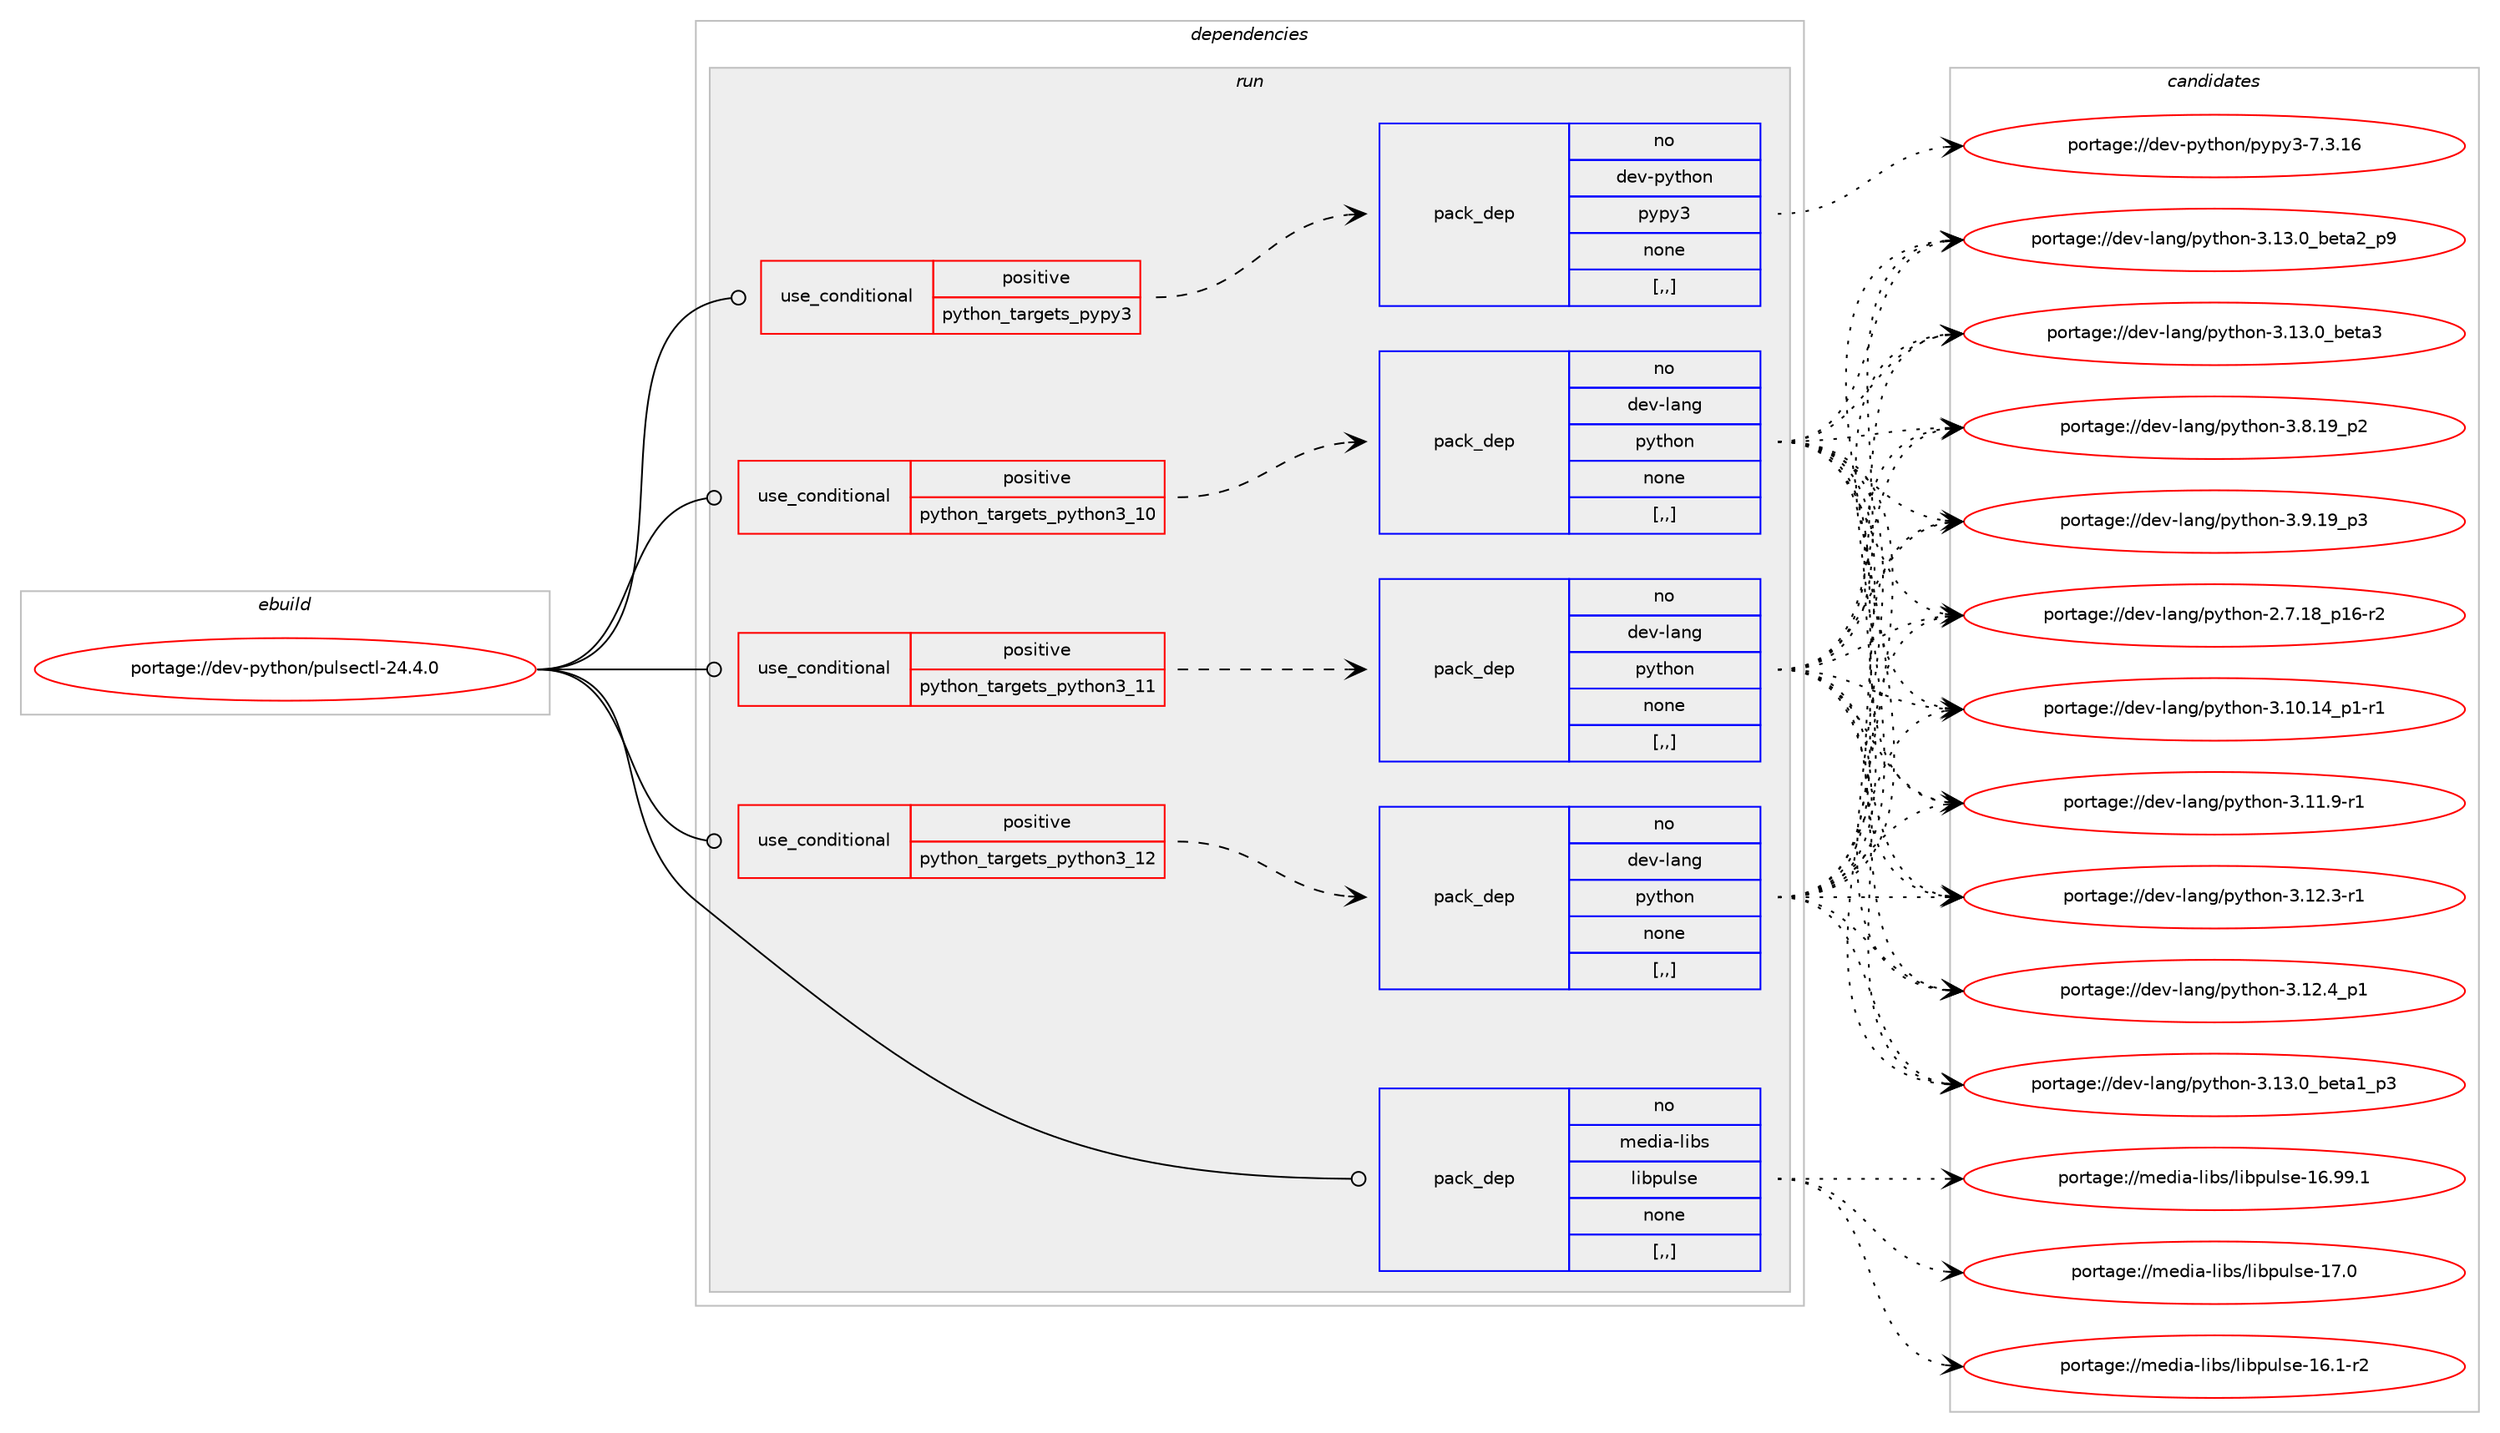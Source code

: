 digraph prolog {

# *************
# Graph options
# *************

newrank=true;
concentrate=true;
compound=true;
graph [rankdir=LR,fontname=Helvetica,fontsize=10,ranksep=1.5];#, ranksep=2.5, nodesep=0.2];
edge  [arrowhead=vee];
node  [fontname=Helvetica,fontsize=10];

# **********
# The ebuild
# **********

subgraph cluster_leftcol {
color=gray;
rank=same;
label=<<i>ebuild</i>>;
id [label="portage://dev-python/pulsectl-24.4.0", color=red, width=4, href="../dev-python/pulsectl-24.4.0.svg"];
}

# ****************
# The dependencies
# ****************

subgraph cluster_midcol {
color=gray;
label=<<i>dependencies</i>>;
subgraph cluster_compile {
fillcolor="#eeeeee";
style=filled;
label=<<i>compile</i>>;
}
subgraph cluster_compileandrun {
fillcolor="#eeeeee";
style=filled;
label=<<i>compile and run</i>>;
}
subgraph cluster_run {
fillcolor="#eeeeee";
style=filled;
label=<<i>run</i>>;
subgraph cond35345 {
dependency151729 [label=<<TABLE BORDER="0" CELLBORDER="1" CELLSPACING="0" CELLPADDING="4"><TR><TD ROWSPAN="3" CELLPADDING="10">use_conditional</TD></TR><TR><TD>positive</TD></TR><TR><TD>python_targets_pypy3</TD></TR></TABLE>>, shape=none, color=red];
subgraph pack115167 {
dependency151730 [label=<<TABLE BORDER="0" CELLBORDER="1" CELLSPACING="0" CELLPADDING="4" WIDTH="220"><TR><TD ROWSPAN="6" CELLPADDING="30">pack_dep</TD></TR><TR><TD WIDTH="110">no</TD></TR><TR><TD>dev-python</TD></TR><TR><TD>pypy3</TD></TR><TR><TD>none</TD></TR><TR><TD>[,,]</TD></TR></TABLE>>, shape=none, color=blue];
}
dependency151729:e -> dependency151730:w [weight=20,style="dashed",arrowhead="vee"];
}
id:e -> dependency151729:w [weight=20,style="solid",arrowhead="odot"];
subgraph cond35346 {
dependency151731 [label=<<TABLE BORDER="0" CELLBORDER="1" CELLSPACING="0" CELLPADDING="4"><TR><TD ROWSPAN="3" CELLPADDING="10">use_conditional</TD></TR><TR><TD>positive</TD></TR><TR><TD>python_targets_python3_10</TD></TR></TABLE>>, shape=none, color=red];
subgraph pack115168 {
dependency151732 [label=<<TABLE BORDER="0" CELLBORDER="1" CELLSPACING="0" CELLPADDING="4" WIDTH="220"><TR><TD ROWSPAN="6" CELLPADDING="30">pack_dep</TD></TR><TR><TD WIDTH="110">no</TD></TR><TR><TD>dev-lang</TD></TR><TR><TD>python</TD></TR><TR><TD>none</TD></TR><TR><TD>[,,]</TD></TR></TABLE>>, shape=none, color=blue];
}
dependency151731:e -> dependency151732:w [weight=20,style="dashed",arrowhead="vee"];
}
id:e -> dependency151731:w [weight=20,style="solid",arrowhead="odot"];
subgraph cond35347 {
dependency151733 [label=<<TABLE BORDER="0" CELLBORDER="1" CELLSPACING="0" CELLPADDING="4"><TR><TD ROWSPAN="3" CELLPADDING="10">use_conditional</TD></TR><TR><TD>positive</TD></TR><TR><TD>python_targets_python3_11</TD></TR></TABLE>>, shape=none, color=red];
subgraph pack115169 {
dependency151734 [label=<<TABLE BORDER="0" CELLBORDER="1" CELLSPACING="0" CELLPADDING="4" WIDTH="220"><TR><TD ROWSPAN="6" CELLPADDING="30">pack_dep</TD></TR><TR><TD WIDTH="110">no</TD></TR><TR><TD>dev-lang</TD></TR><TR><TD>python</TD></TR><TR><TD>none</TD></TR><TR><TD>[,,]</TD></TR></TABLE>>, shape=none, color=blue];
}
dependency151733:e -> dependency151734:w [weight=20,style="dashed",arrowhead="vee"];
}
id:e -> dependency151733:w [weight=20,style="solid",arrowhead="odot"];
subgraph cond35348 {
dependency151735 [label=<<TABLE BORDER="0" CELLBORDER="1" CELLSPACING="0" CELLPADDING="4"><TR><TD ROWSPAN="3" CELLPADDING="10">use_conditional</TD></TR><TR><TD>positive</TD></TR><TR><TD>python_targets_python3_12</TD></TR></TABLE>>, shape=none, color=red];
subgraph pack115170 {
dependency151736 [label=<<TABLE BORDER="0" CELLBORDER="1" CELLSPACING="0" CELLPADDING="4" WIDTH="220"><TR><TD ROWSPAN="6" CELLPADDING="30">pack_dep</TD></TR><TR><TD WIDTH="110">no</TD></TR><TR><TD>dev-lang</TD></TR><TR><TD>python</TD></TR><TR><TD>none</TD></TR><TR><TD>[,,]</TD></TR></TABLE>>, shape=none, color=blue];
}
dependency151735:e -> dependency151736:w [weight=20,style="dashed",arrowhead="vee"];
}
id:e -> dependency151735:w [weight=20,style="solid",arrowhead="odot"];
subgraph pack115171 {
dependency151737 [label=<<TABLE BORDER="0" CELLBORDER="1" CELLSPACING="0" CELLPADDING="4" WIDTH="220"><TR><TD ROWSPAN="6" CELLPADDING="30">pack_dep</TD></TR><TR><TD WIDTH="110">no</TD></TR><TR><TD>media-libs</TD></TR><TR><TD>libpulse</TD></TR><TR><TD>none</TD></TR><TR><TD>[,,]</TD></TR></TABLE>>, shape=none, color=blue];
}
id:e -> dependency151737:w [weight=20,style="solid",arrowhead="odot"];
}
}

# **************
# The candidates
# **************

subgraph cluster_choices {
rank=same;
color=gray;
label=<<i>candidates</i>>;

subgraph choice115167 {
color=black;
nodesep=1;
choice10010111845112121116104111110471121211121215145554651464954 [label="portage://dev-python/pypy3-7.3.16", color=red, width=4,href="../dev-python/pypy3-7.3.16.svg"];
dependency151730:e -> choice10010111845112121116104111110471121211121215145554651464954:w [style=dotted,weight="100"];
}
subgraph choice115168 {
color=black;
nodesep=1;
choice100101118451089711010347112121116104111110455046554649569511249544511450 [label="portage://dev-lang/python-2.7.18_p16-r2", color=red, width=4,href="../dev-lang/python-2.7.18_p16-r2.svg"];
choice100101118451089711010347112121116104111110455146494846495295112494511449 [label="portage://dev-lang/python-3.10.14_p1-r1", color=red, width=4,href="../dev-lang/python-3.10.14_p1-r1.svg"];
choice100101118451089711010347112121116104111110455146494946574511449 [label="portage://dev-lang/python-3.11.9-r1", color=red, width=4,href="../dev-lang/python-3.11.9-r1.svg"];
choice100101118451089711010347112121116104111110455146495046514511449 [label="portage://dev-lang/python-3.12.3-r1", color=red, width=4,href="../dev-lang/python-3.12.3-r1.svg"];
choice100101118451089711010347112121116104111110455146495046529511249 [label="portage://dev-lang/python-3.12.4_p1", color=red, width=4,href="../dev-lang/python-3.12.4_p1.svg"];
choice10010111845108971101034711212111610411111045514649514648959810111697499511251 [label="portage://dev-lang/python-3.13.0_beta1_p3", color=red, width=4,href="../dev-lang/python-3.13.0_beta1_p3.svg"];
choice10010111845108971101034711212111610411111045514649514648959810111697509511257 [label="portage://dev-lang/python-3.13.0_beta2_p9", color=red, width=4,href="../dev-lang/python-3.13.0_beta2_p9.svg"];
choice1001011184510897110103471121211161041111104551464951464895981011169751 [label="portage://dev-lang/python-3.13.0_beta3", color=red, width=4,href="../dev-lang/python-3.13.0_beta3.svg"];
choice100101118451089711010347112121116104111110455146564649579511250 [label="portage://dev-lang/python-3.8.19_p2", color=red, width=4,href="../dev-lang/python-3.8.19_p2.svg"];
choice100101118451089711010347112121116104111110455146574649579511251 [label="portage://dev-lang/python-3.9.19_p3", color=red, width=4,href="../dev-lang/python-3.9.19_p3.svg"];
dependency151732:e -> choice100101118451089711010347112121116104111110455046554649569511249544511450:w [style=dotted,weight="100"];
dependency151732:e -> choice100101118451089711010347112121116104111110455146494846495295112494511449:w [style=dotted,weight="100"];
dependency151732:e -> choice100101118451089711010347112121116104111110455146494946574511449:w [style=dotted,weight="100"];
dependency151732:e -> choice100101118451089711010347112121116104111110455146495046514511449:w [style=dotted,weight="100"];
dependency151732:e -> choice100101118451089711010347112121116104111110455146495046529511249:w [style=dotted,weight="100"];
dependency151732:e -> choice10010111845108971101034711212111610411111045514649514648959810111697499511251:w [style=dotted,weight="100"];
dependency151732:e -> choice10010111845108971101034711212111610411111045514649514648959810111697509511257:w [style=dotted,weight="100"];
dependency151732:e -> choice1001011184510897110103471121211161041111104551464951464895981011169751:w [style=dotted,weight="100"];
dependency151732:e -> choice100101118451089711010347112121116104111110455146564649579511250:w [style=dotted,weight="100"];
dependency151732:e -> choice100101118451089711010347112121116104111110455146574649579511251:w [style=dotted,weight="100"];
}
subgraph choice115169 {
color=black;
nodesep=1;
choice100101118451089711010347112121116104111110455046554649569511249544511450 [label="portage://dev-lang/python-2.7.18_p16-r2", color=red, width=4,href="../dev-lang/python-2.7.18_p16-r2.svg"];
choice100101118451089711010347112121116104111110455146494846495295112494511449 [label="portage://dev-lang/python-3.10.14_p1-r1", color=red, width=4,href="../dev-lang/python-3.10.14_p1-r1.svg"];
choice100101118451089711010347112121116104111110455146494946574511449 [label="portage://dev-lang/python-3.11.9-r1", color=red, width=4,href="../dev-lang/python-3.11.9-r1.svg"];
choice100101118451089711010347112121116104111110455146495046514511449 [label="portage://dev-lang/python-3.12.3-r1", color=red, width=4,href="../dev-lang/python-3.12.3-r1.svg"];
choice100101118451089711010347112121116104111110455146495046529511249 [label="portage://dev-lang/python-3.12.4_p1", color=red, width=4,href="../dev-lang/python-3.12.4_p1.svg"];
choice10010111845108971101034711212111610411111045514649514648959810111697499511251 [label="portage://dev-lang/python-3.13.0_beta1_p3", color=red, width=4,href="../dev-lang/python-3.13.0_beta1_p3.svg"];
choice10010111845108971101034711212111610411111045514649514648959810111697509511257 [label="portage://dev-lang/python-3.13.0_beta2_p9", color=red, width=4,href="../dev-lang/python-3.13.0_beta2_p9.svg"];
choice1001011184510897110103471121211161041111104551464951464895981011169751 [label="portage://dev-lang/python-3.13.0_beta3", color=red, width=4,href="../dev-lang/python-3.13.0_beta3.svg"];
choice100101118451089711010347112121116104111110455146564649579511250 [label="portage://dev-lang/python-3.8.19_p2", color=red, width=4,href="../dev-lang/python-3.8.19_p2.svg"];
choice100101118451089711010347112121116104111110455146574649579511251 [label="portage://dev-lang/python-3.9.19_p3", color=red, width=4,href="../dev-lang/python-3.9.19_p3.svg"];
dependency151734:e -> choice100101118451089711010347112121116104111110455046554649569511249544511450:w [style=dotted,weight="100"];
dependency151734:e -> choice100101118451089711010347112121116104111110455146494846495295112494511449:w [style=dotted,weight="100"];
dependency151734:e -> choice100101118451089711010347112121116104111110455146494946574511449:w [style=dotted,weight="100"];
dependency151734:e -> choice100101118451089711010347112121116104111110455146495046514511449:w [style=dotted,weight="100"];
dependency151734:e -> choice100101118451089711010347112121116104111110455146495046529511249:w [style=dotted,weight="100"];
dependency151734:e -> choice10010111845108971101034711212111610411111045514649514648959810111697499511251:w [style=dotted,weight="100"];
dependency151734:e -> choice10010111845108971101034711212111610411111045514649514648959810111697509511257:w [style=dotted,weight="100"];
dependency151734:e -> choice1001011184510897110103471121211161041111104551464951464895981011169751:w [style=dotted,weight="100"];
dependency151734:e -> choice100101118451089711010347112121116104111110455146564649579511250:w [style=dotted,weight="100"];
dependency151734:e -> choice100101118451089711010347112121116104111110455146574649579511251:w [style=dotted,weight="100"];
}
subgraph choice115170 {
color=black;
nodesep=1;
choice100101118451089711010347112121116104111110455046554649569511249544511450 [label="portage://dev-lang/python-2.7.18_p16-r2", color=red, width=4,href="../dev-lang/python-2.7.18_p16-r2.svg"];
choice100101118451089711010347112121116104111110455146494846495295112494511449 [label="portage://dev-lang/python-3.10.14_p1-r1", color=red, width=4,href="../dev-lang/python-3.10.14_p1-r1.svg"];
choice100101118451089711010347112121116104111110455146494946574511449 [label="portage://dev-lang/python-3.11.9-r1", color=red, width=4,href="../dev-lang/python-3.11.9-r1.svg"];
choice100101118451089711010347112121116104111110455146495046514511449 [label="portage://dev-lang/python-3.12.3-r1", color=red, width=4,href="../dev-lang/python-3.12.3-r1.svg"];
choice100101118451089711010347112121116104111110455146495046529511249 [label="portage://dev-lang/python-3.12.4_p1", color=red, width=4,href="../dev-lang/python-3.12.4_p1.svg"];
choice10010111845108971101034711212111610411111045514649514648959810111697499511251 [label="portage://dev-lang/python-3.13.0_beta1_p3", color=red, width=4,href="../dev-lang/python-3.13.0_beta1_p3.svg"];
choice10010111845108971101034711212111610411111045514649514648959810111697509511257 [label="portage://dev-lang/python-3.13.0_beta2_p9", color=red, width=4,href="../dev-lang/python-3.13.0_beta2_p9.svg"];
choice1001011184510897110103471121211161041111104551464951464895981011169751 [label="portage://dev-lang/python-3.13.0_beta3", color=red, width=4,href="../dev-lang/python-3.13.0_beta3.svg"];
choice100101118451089711010347112121116104111110455146564649579511250 [label="portage://dev-lang/python-3.8.19_p2", color=red, width=4,href="../dev-lang/python-3.8.19_p2.svg"];
choice100101118451089711010347112121116104111110455146574649579511251 [label="portage://dev-lang/python-3.9.19_p3", color=red, width=4,href="../dev-lang/python-3.9.19_p3.svg"];
dependency151736:e -> choice100101118451089711010347112121116104111110455046554649569511249544511450:w [style=dotted,weight="100"];
dependency151736:e -> choice100101118451089711010347112121116104111110455146494846495295112494511449:w [style=dotted,weight="100"];
dependency151736:e -> choice100101118451089711010347112121116104111110455146494946574511449:w [style=dotted,weight="100"];
dependency151736:e -> choice100101118451089711010347112121116104111110455146495046514511449:w [style=dotted,weight="100"];
dependency151736:e -> choice100101118451089711010347112121116104111110455146495046529511249:w [style=dotted,weight="100"];
dependency151736:e -> choice10010111845108971101034711212111610411111045514649514648959810111697499511251:w [style=dotted,weight="100"];
dependency151736:e -> choice10010111845108971101034711212111610411111045514649514648959810111697509511257:w [style=dotted,weight="100"];
dependency151736:e -> choice1001011184510897110103471121211161041111104551464951464895981011169751:w [style=dotted,weight="100"];
dependency151736:e -> choice100101118451089711010347112121116104111110455146564649579511250:w [style=dotted,weight="100"];
dependency151736:e -> choice100101118451089711010347112121116104111110455146574649579511251:w [style=dotted,weight="100"];
}
subgraph choice115171 {
color=black;
nodesep=1;
choice109101100105974510810598115471081059811211710811510145495446494511450 [label="portage://media-libs/libpulse-16.1-r2", color=red, width=4,href="../media-libs/libpulse-16.1-r2.svg"];
choice10910110010597451081059811547108105981121171081151014549544657574649 [label="portage://media-libs/libpulse-16.99.1", color=red, width=4,href="../media-libs/libpulse-16.99.1.svg"];
choice10910110010597451081059811547108105981121171081151014549554648 [label="portage://media-libs/libpulse-17.0", color=red, width=4,href="../media-libs/libpulse-17.0.svg"];
dependency151737:e -> choice109101100105974510810598115471081059811211710811510145495446494511450:w [style=dotted,weight="100"];
dependency151737:e -> choice10910110010597451081059811547108105981121171081151014549544657574649:w [style=dotted,weight="100"];
dependency151737:e -> choice10910110010597451081059811547108105981121171081151014549554648:w [style=dotted,weight="100"];
}
}

}
